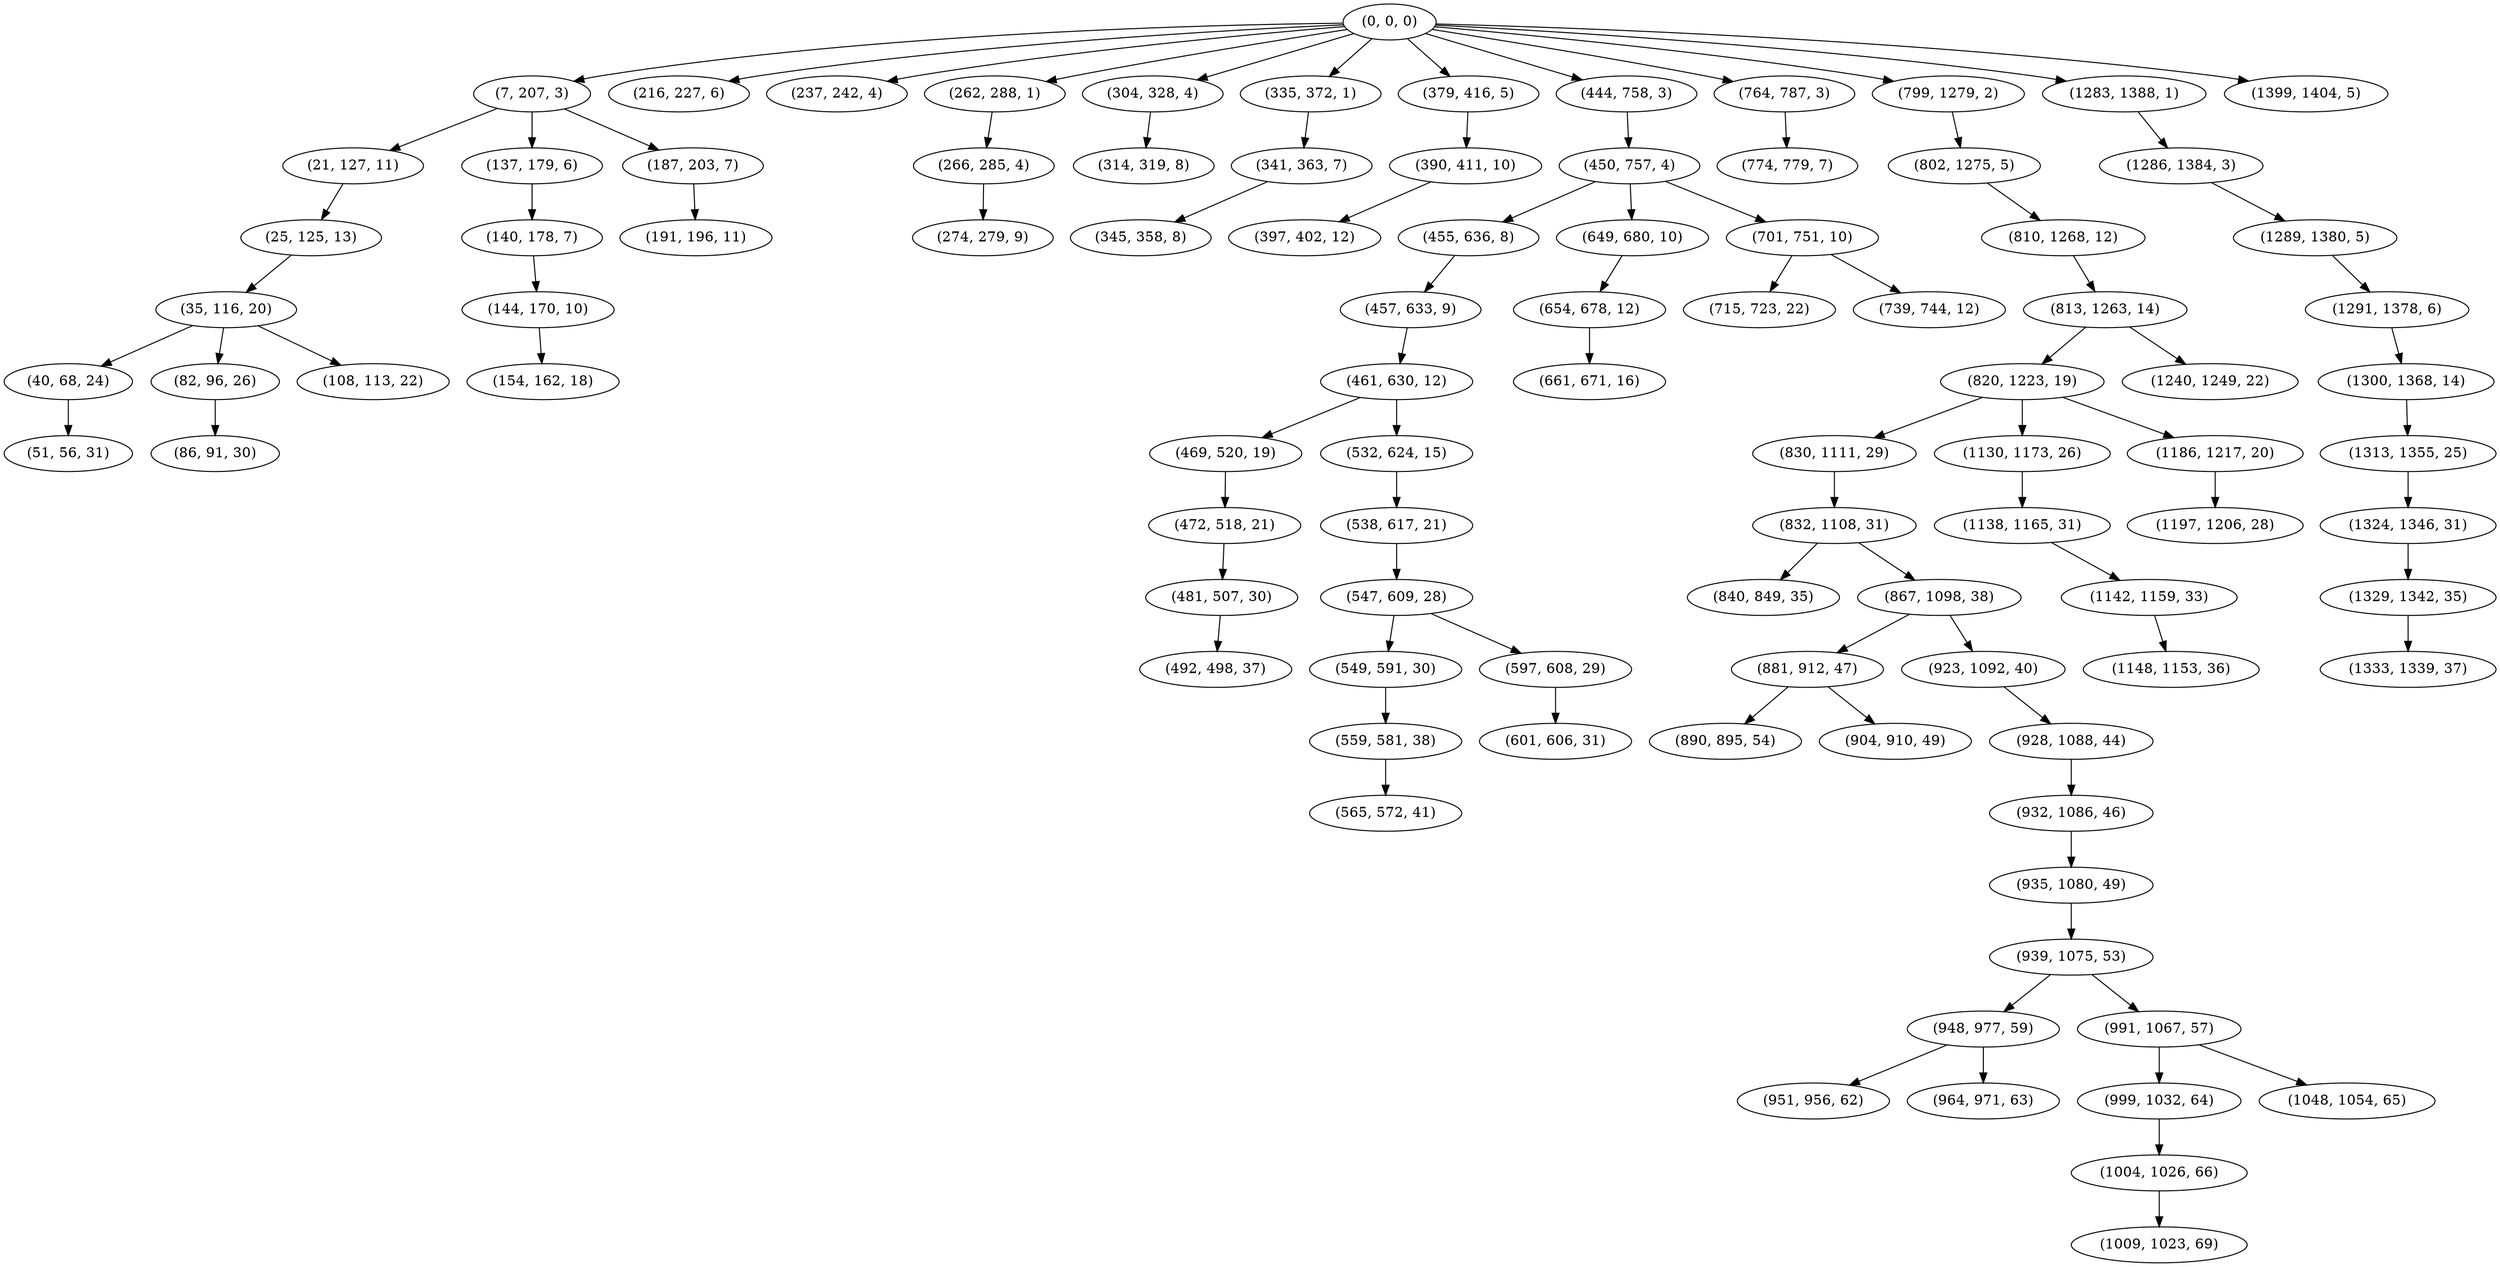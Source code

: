 digraph tree {
    "(0, 0, 0)";
    "(7, 207, 3)";
    "(21, 127, 11)";
    "(25, 125, 13)";
    "(35, 116, 20)";
    "(40, 68, 24)";
    "(51, 56, 31)";
    "(82, 96, 26)";
    "(86, 91, 30)";
    "(108, 113, 22)";
    "(137, 179, 6)";
    "(140, 178, 7)";
    "(144, 170, 10)";
    "(154, 162, 18)";
    "(187, 203, 7)";
    "(191, 196, 11)";
    "(216, 227, 6)";
    "(237, 242, 4)";
    "(262, 288, 1)";
    "(266, 285, 4)";
    "(274, 279, 9)";
    "(304, 328, 4)";
    "(314, 319, 8)";
    "(335, 372, 1)";
    "(341, 363, 7)";
    "(345, 358, 8)";
    "(379, 416, 5)";
    "(390, 411, 10)";
    "(397, 402, 12)";
    "(444, 758, 3)";
    "(450, 757, 4)";
    "(455, 636, 8)";
    "(457, 633, 9)";
    "(461, 630, 12)";
    "(469, 520, 19)";
    "(472, 518, 21)";
    "(481, 507, 30)";
    "(492, 498, 37)";
    "(532, 624, 15)";
    "(538, 617, 21)";
    "(547, 609, 28)";
    "(549, 591, 30)";
    "(559, 581, 38)";
    "(565, 572, 41)";
    "(597, 608, 29)";
    "(601, 606, 31)";
    "(649, 680, 10)";
    "(654, 678, 12)";
    "(661, 671, 16)";
    "(701, 751, 10)";
    "(715, 723, 22)";
    "(739, 744, 12)";
    "(764, 787, 3)";
    "(774, 779, 7)";
    "(799, 1279, 2)";
    "(802, 1275, 5)";
    "(810, 1268, 12)";
    "(813, 1263, 14)";
    "(820, 1223, 19)";
    "(830, 1111, 29)";
    "(832, 1108, 31)";
    "(840, 849, 35)";
    "(867, 1098, 38)";
    "(881, 912, 47)";
    "(890, 895, 54)";
    "(904, 910, 49)";
    "(923, 1092, 40)";
    "(928, 1088, 44)";
    "(932, 1086, 46)";
    "(935, 1080, 49)";
    "(939, 1075, 53)";
    "(948, 977, 59)";
    "(951, 956, 62)";
    "(964, 971, 63)";
    "(991, 1067, 57)";
    "(999, 1032, 64)";
    "(1004, 1026, 66)";
    "(1009, 1023, 69)";
    "(1048, 1054, 65)";
    "(1130, 1173, 26)";
    "(1138, 1165, 31)";
    "(1142, 1159, 33)";
    "(1148, 1153, 36)";
    "(1186, 1217, 20)";
    "(1197, 1206, 28)";
    "(1240, 1249, 22)";
    "(1283, 1388, 1)";
    "(1286, 1384, 3)";
    "(1289, 1380, 5)";
    "(1291, 1378, 6)";
    "(1300, 1368, 14)";
    "(1313, 1355, 25)";
    "(1324, 1346, 31)";
    "(1329, 1342, 35)";
    "(1333, 1339, 37)";
    "(1399, 1404, 5)";
    "(0, 0, 0)" -> "(7, 207, 3)";
    "(0, 0, 0)" -> "(216, 227, 6)";
    "(0, 0, 0)" -> "(237, 242, 4)";
    "(0, 0, 0)" -> "(262, 288, 1)";
    "(0, 0, 0)" -> "(304, 328, 4)";
    "(0, 0, 0)" -> "(335, 372, 1)";
    "(0, 0, 0)" -> "(379, 416, 5)";
    "(0, 0, 0)" -> "(444, 758, 3)";
    "(0, 0, 0)" -> "(764, 787, 3)";
    "(0, 0, 0)" -> "(799, 1279, 2)";
    "(0, 0, 0)" -> "(1283, 1388, 1)";
    "(0, 0, 0)" -> "(1399, 1404, 5)";
    "(7, 207, 3)" -> "(21, 127, 11)";
    "(7, 207, 3)" -> "(137, 179, 6)";
    "(7, 207, 3)" -> "(187, 203, 7)";
    "(21, 127, 11)" -> "(25, 125, 13)";
    "(25, 125, 13)" -> "(35, 116, 20)";
    "(35, 116, 20)" -> "(40, 68, 24)";
    "(35, 116, 20)" -> "(82, 96, 26)";
    "(35, 116, 20)" -> "(108, 113, 22)";
    "(40, 68, 24)" -> "(51, 56, 31)";
    "(82, 96, 26)" -> "(86, 91, 30)";
    "(137, 179, 6)" -> "(140, 178, 7)";
    "(140, 178, 7)" -> "(144, 170, 10)";
    "(144, 170, 10)" -> "(154, 162, 18)";
    "(187, 203, 7)" -> "(191, 196, 11)";
    "(262, 288, 1)" -> "(266, 285, 4)";
    "(266, 285, 4)" -> "(274, 279, 9)";
    "(304, 328, 4)" -> "(314, 319, 8)";
    "(335, 372, 1)" -> "(341, 363, 7)";
    "(341, 363, 7)" -> "(345, 358, 8)";
    "(379, 416, 5)" -> "(390, 411, 10)";
    "(390, 411, 10)" -> "(397, 402, 12)";
    "(444, 758, 3)" -> "(450, 757, 4)";
    "(450, 757, 4)" -> "(455, 636, 8)";
    "(450, 757, 4)" -> "(649, 680, 10)";
    "(450, 757, 4)" -> "(701, 751, 10)";
    "(455, 636, 8)" -> "(457, 633, 9)";
    "(457, 633, 9)" -> "(461, 630, 12)";
    "(461, 630, 12)" -> "(469, 520, 19)";
    "(461, 630, 12)" -> "(532, 624, 15)";
    "(469, 520, 19)" -> "(472, 518, 21)";
    "(472, 518, 21)" -> "(481, 507, 30)";
    "(481, 507, 30)" -> "(492, 498, 37)";
    "(532, 624, 15)" -> "(538, 617, 21)";
    "(538, 617, 21)" -> "(547, 609, 28)";
    "(547, 609, 28)" -> "(549, 591, 30)";
    "(547, 609, 28)" -> "(597, 608, 29)";
    "(549, 591, 30)" -> "(559, 581, 38)";
    "(559, 581, 38)" -> "(565, 572, 41)";
    "(597, 608, 29)" -> "(601, 606, 31)";
    "(649, 680, 10)" -> "(654, 678, 12)";
    "(654, 678, 12)" -> "(661, 671, 16)";
    "(701, 751, 10)" -> "(715, 723, 22)";
    "(701, 751, 10)" -> "(739, 744, 12)";
    "(764, 787, 3)" -> "(774, 779, 7)";
    "(799, 1279, 2)" -> "(802, 1275, 5)";
    "(802, 1275, 5)" -> "(810, 1268, 12)";
    "(810, 1268, 12)" -> "(813, 1263, 14)";
    "(813, 1263, 14)" -> "(820, 1223, 19)";
    "(813, 1263, 14)" -> "(1240, 1249, 22)";
    "(820, 1223, 19)" -> "(830, 1111, 29)";
    "(820, 1223, 19)" -> "(1130, 1173, 26)";
    "(820, 1223, 19)" -> "(1186, 1217, 20)";
    "(830, 1111, 29)" -> "(832, 1108, 31)";
    "(832, 1108, 31)" -> "(840, 849, 35)";
    "(832, 1108, 31)" -> "(867, 1098, 38)";
    "(867, 1098, 38)" -> "(881, 912, 47)";
    "(867, 1098, 38)" -> "(923, 1092, 40)";
    "(881, 912, 47)" -> "(890, 895, 54)";
    "(881, 912, 47)" -> "(904, 910, 49)";
    "(923, 1092, 40)" -> "(928, 1088, 44)";
    "(928, 1088, 44)" -> "(932, 1086, 46)";
    "(932, 1086, 46)" -> "(935, 1080, 49)";
    "(935, 1080, 49)" -> "(939, 1075, 53)";
    "(939, 1075, 53)" -> "(948, 977, 59)";
    "(939, 1075, 53)" -> "(991, 1067, 57)";
    "(948, 977, 59)" -> "(951, 956, 62)";
    "(948, 977, 59)" -> "(964, 971, 63)";
    "(991, 1067, 57)" -> "(999, 1032, 64)";
    "(991, 1067, 57)" -> "(1048, 1054, 65)";
    "(999, 1032, 64)" -> "(1004, 1026, 66)";
    "(1004, 1026, 66)" -> "(1009, 1023, 69)";
    "(1130, 1173, 26)" -> "(1138, 1165, 31)";
    "(1138, 1165, 31)" -> "(1142, 1159, 33)";
    "(1142, 1159, 33)" -> "(1148, 1153, 36)";
    "(1186, 1217, 20)" -> "(1197, 1206, 28)";
    "(1283, 1388, 1)" -> "(1286, 1384, 3)";
    "(1286, 1384, 3)" -> "(1289, 1380, 5)";
    "(1289, 1380, 5)" -> "(1291, 1378, 6)";
    "(1291, 1378, 6)" -> "(1300, 1368, 14)";
    "(1300, 1368, 14)" -> "(1313, 1355, 25)";
    "(1313, 1355, 25)" -> "(1324, 1346, 31)";
    "(1324, 1346, 31)" -> "(1329, 1342, 35)";
    "(1329, 1342, 35)" -> "(1333, 1339, 37)";
}
